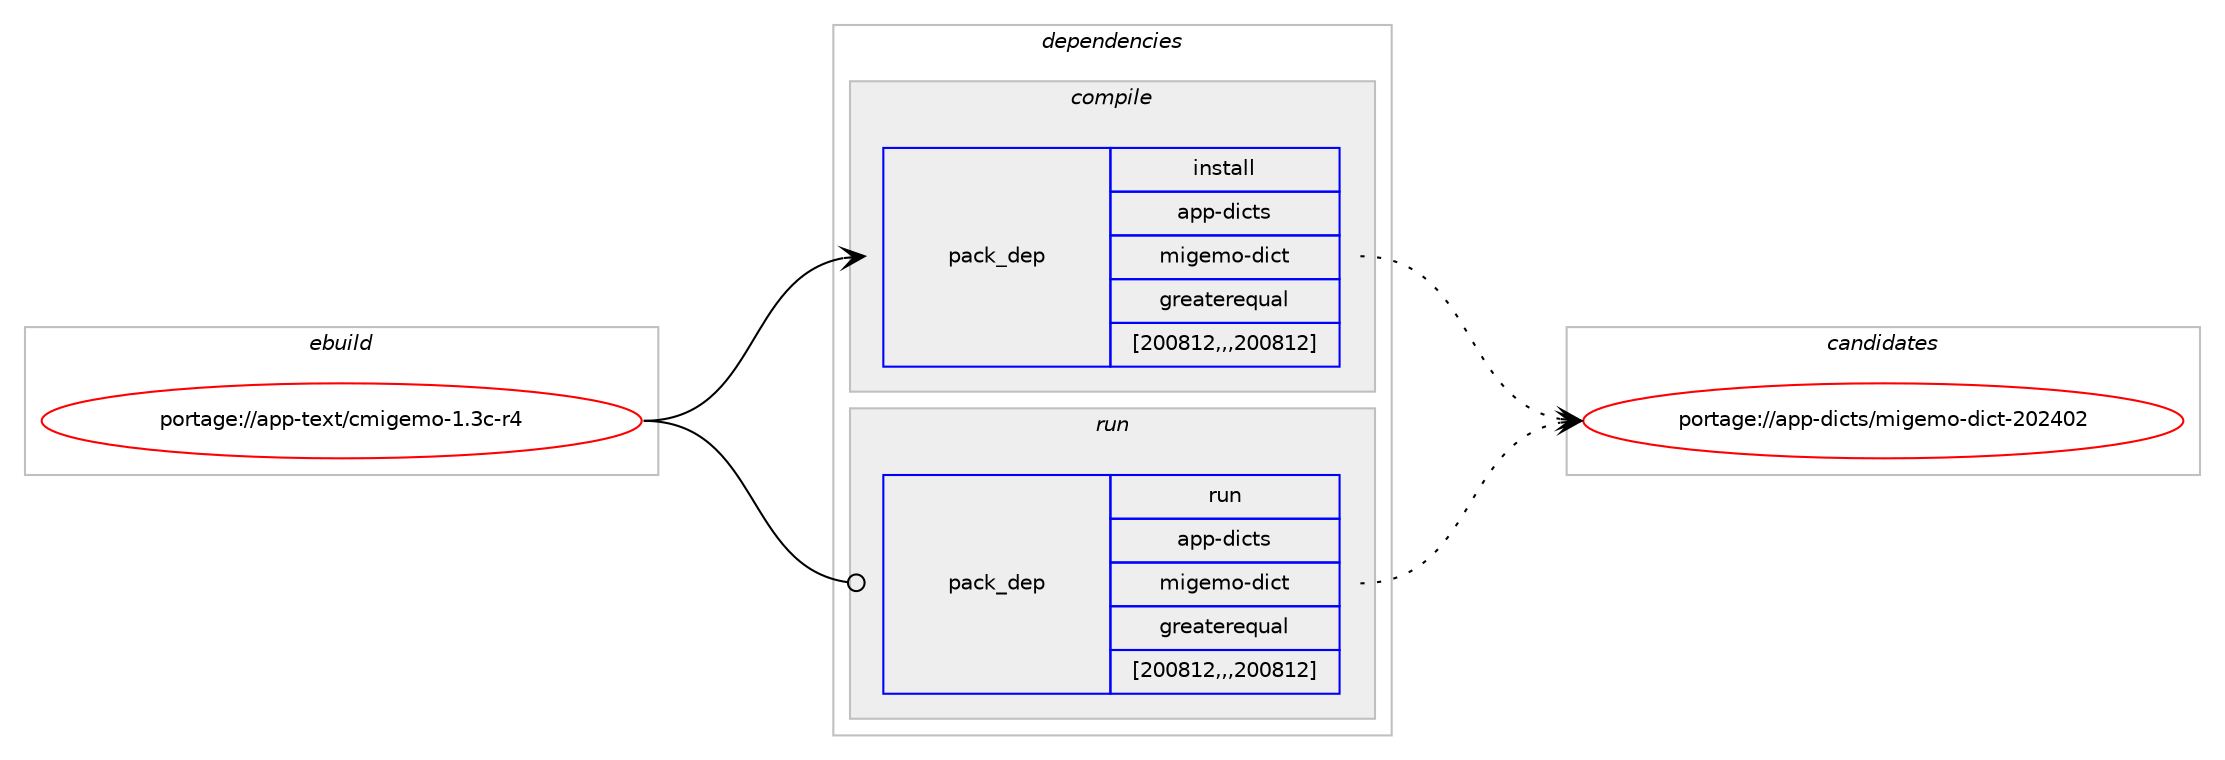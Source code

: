 digraph prolog {

# *************
# Graph options
# *************

newrank=true;
concentrate=true;
compound=true;
graph [rankdir=LR,fontname=Helvetica,fontsize=10,ranksep=1.5];#, ranksep=2.5, nodesep=0.2];
edge  [arrowhead=vee];
node  [fontname=Helvetica,fontsize=10];

# **********
# The ebuild
# **********

subgraph cluster_leftcol {
color=gray;
label=<<i>ebuild</i>>;
id [label="portage://app-text/cmigemo-1.3c-r4", color=red, width=4, href="../app-text/cmigemo-1.3c-r4.svg"];
}

# ****************
# The dependencies
# ****************

subgraph cluster_midcol {
color=gray;
label=<<i>dependencies</i>>;
subgraph cluster_compile {
fillcolor="#eeeeee";
style=filled;
label=<<i>compile</i>>;
subgraph pack398926 {
dependency547677 [label=<<TABLE BORDER="0" CELLBORDER="1" CELLSPACING="0" CELLPADDING="4" WIDTH="220"><TR><TD ROWSPAN="6" CELLPADDING="30">pack_dep</TD></TR><TR><TD WIDTH="110">install</TD></TR><TR><TD>app-dicts</TD></TR><TR><TD>migemo-dict</TD></TR><TR><TD>greaterequal</TD></TR><TR><TD>[200812,,,200812]</TD></TR></TABLE>>, shape=none, color=blue];
}
id:e -> dependency547677:w [weight=20,style="solid",arrowhead="vee"];
}
subgraph cluster_compileandrun {
fillcolor="#eeeeee";
style=filled;
label=<<i>compile and run</i>>;
}
subgraph cluster_run {
fillcolor="#eeeeee";
style=filled;
label=<<i>run</i>>;
subgraph pack398927 {
dependency547678 [label=<<TABLE BORDER="0" CELLBORDER="1" CELLSPACING="0" CELLPADDING="4" WIDTH="220"><TR><TD ROWSPAN="6" CELLPADDING="30">pack_dep</TD></TR><TR><TD WIDTH="110">run</TD></TR><TR><TD>app-dicts</TD></TR><TR><TD>migemo-dict</TD></TR><TR><TD>greaterequal</TD></TR><TR><TD>[200812,,,200812]</TD></TR></TABLE>>, shape=none, color=blue];
}
id:e -> dependency547678:w [weight=20,style="solid",arrowhead="odot"];
}
}

# **************
# The candidates
# **************

subgraph cluster_choices {
rank=same;
color=gray;
label=<<i>candidates</i>>;

subgraph choice398926 {
color=black;
nodesep=1;
choice97112112451001059911611547109105103101109111451001059911645504850524850 [label="portage://app-dicts/migemo-dict-202402", color=red, width=4,href="../app-dicts/migemo-dict-202402.svg"];
dependency547677:e -> choice97112112451001059911611547109105103101109111451001059911645504850524850:w [style=dotted,weight="100"];
}
subgraph choice398927 {
color=black;
nodesep=1;
choice97112112451001059911611547109105103101109111451001059911645504850524850 [label="portage://app-dicts/migemo-dict-202402", color=red, width=4,href="../app-dicts/migemo-dict-202402.svg"];
dependency547678:e -> choice97112112451001059911611547109105103101109111451001059911645504850524850:w [style=dotted,weight="100"];
}
}

}
